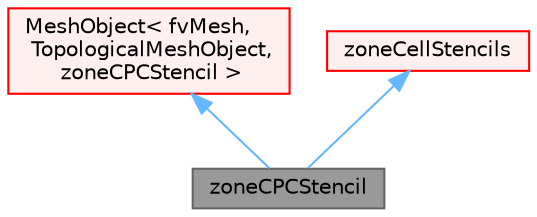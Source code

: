 digraph "zoneCPCStencil"
{
 // LATEX_PDF_SIZE
  bgcolor="transparent";
  edge [fontname=Helvetica,fontsize=10,labelfontname=Helvetica,labelfontsize=10];
  node [fontname=Helvetica,fontsize=10,shape=box,height=0.2,width=0.4];
  Node1 [id="Node000001",label="zoneCPCStencil",height=0.2,width=0.4,color="gray40", fillcolor="grey60", style="filled", fontcolor="black",tooltip="computes a cell point cell stencil in a narrow band. resizes in case of topological change"];
  Node2 -> Node1 [id="edge1_Node000001_Node000002",dir="back",color="steelblue1",style="solid",tooltip=" "];
  Node2 [id="Node000002",label="MeshObject\< fvMesh,\l TopologicalMeshObject,\l zoneCPCStencil \>",height=0.2,width=0.4,color="red", fillcolor="#FFF0F0", style="filled",URL="$classFoam_1_1MeshObject.html",tooltip=" "];
  Node58 -> Node1 [id="edge2_Node000001_Node000058",dir="back",color="steelblue1",style="solid",tooltip=" "];
  Node58 [id="Node000058",label="zoneCellStencils",height=0.2,width=0.4,color="red", fillcolor="#FFF0F0", style="filled",URL="$classFoam_1_1zoneCellStencils.html",tooltip="base class for cell stencil in a narrow band"];
}
